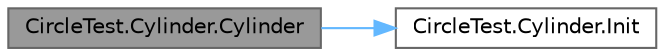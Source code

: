 digraph "CircleTest.Cylinder.Cylinder"
{
 // LATEX_PDF_SIZE
  bgcolor="transparent";
  edge [fontname=Helvetica,fontsize=10,labelfontname=Helvetica,labelfontsize=10];
  node [fontname=Helvetica,fontsize=10,shape=box,height=0.2,width=0.4];
  rankdir="LR";
  Node1 [id="Node000001",label="CircleTest.Cylinder.Cylinder",height=0.2,width=0.4,color="gray40", fillcolor="grey60", style="filled", fontcolor="black",tooltip="Конструктор с параметрами"];
  Node1 -> Node2 [id="edge1_Node000001_Node000002",color="steelblue1",style="solid",tooltip=" "];
  Node2 [id="Node000002",label="CircleTest.Cylinder.Init",height=0.2,width=0.4,color="grey40", fillcolor="white", style="filled",URL="$class_circle_test_1_1_cylinder.html#ad0fed7f0411bd71b8905e1d8222351fc",tooltip="Переопределение метода инициализации для цилиндра"];
}

